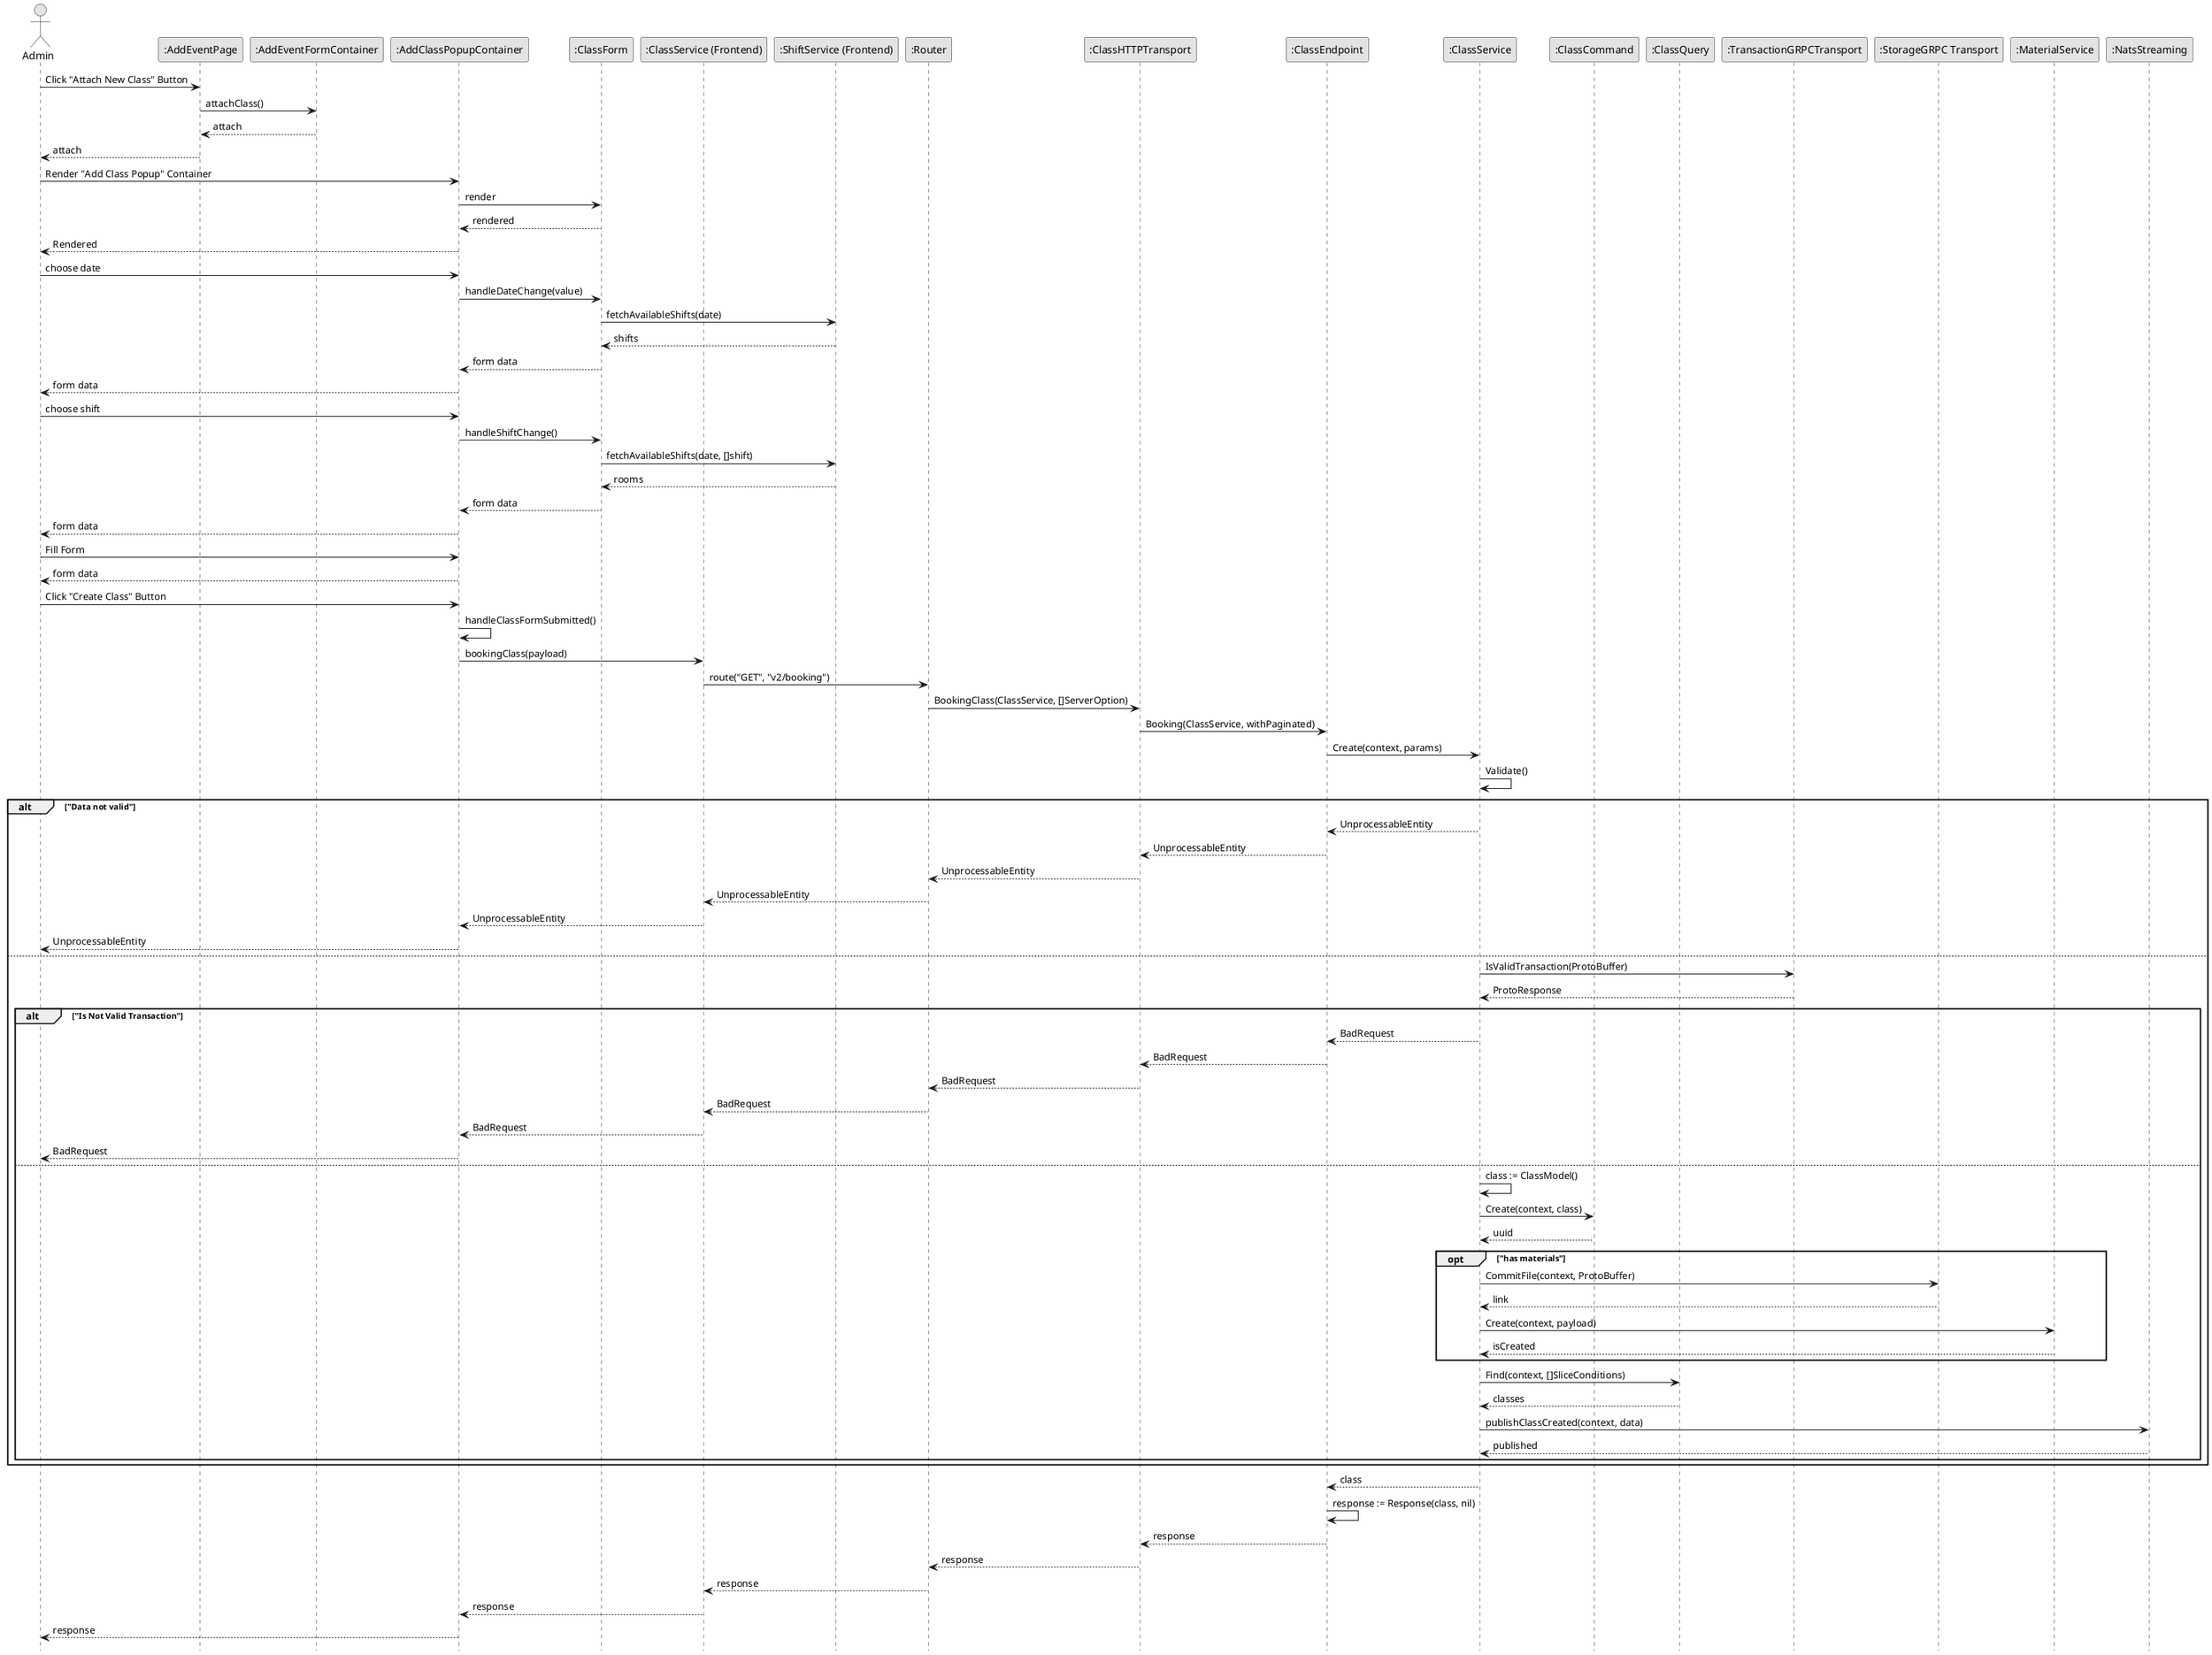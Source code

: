 @startuml BookingClass

skinparam Monochrome true
skinparam Shadowing false
hide footbox

actor Admin
participant ":AddEventPage" as AddEventPage
participant ":AddEventFormContainer" as AddEventFormContainer
participant ":AddClassPopupContainer" as AddClassPopupContainer
participant ":ClassForm" as ClassForm
participant ":ClassService (Frontend)" as FEClassService
participant ":ShiftService (Frontend)" as FEShiftService
participant ":Router" as Router
participant ":ClassHTTPTransport" as ClassHTTPTransport
participant ":ClassEndpoint" as ClassEndpoint
participant ":ClassService" as ClassService
participant ":ClassCommand" as ClassCommand
participant ":ClassQuery" as ClassQuery
participant ":TransactionGRPCTransport" as TransactionGRPCTransport
participant ":StorageGRPC Transport" as StorageGRPCTransport
participant ":MaterialService" as MaterialService
participant ":NatsStreaming" as NatsStreaming

Admin->AddEventPage: Click "Attach New Class" Button
AddEventPage->AddEventFormContainer: attachClass()
AddEventFormContainer-->AddEventPage: attach
AddEventPage-->Admin: attach

Admin->AddClassPopupContainer: Render "Add Class Popup" Container
AddClassPopupContainer->ClassForm: render
ClassForm-->AddClassPopupContainer: rendered
AddClassPopupContainer-->Admin: Rendered

Admin->AddClassPopupContainer: choose date
AddClassPopupContainer->ClassForm: handleDateChange(value)
ClassForm->FEShiftService: fetchAvailableShifts(date)
FEShiftService-->ClassForm: shifts
ClassForm-->AddClassPopupContainer: form data
AddClassPopupContainer-->Admin: form data

Admin->AddClassPopupContainer: choose shift
AddClassPopupContainer->ClassForm: handleShiftChange()
ClassForm->FEShiftService: fetchAvailableShifts(date, []shift)
FEShiftService-->ClassForm: rooms
ClassForm-->AddClassPopupContainer: form data
AddClassPopupContainer-->Admin: form data

Admin->AddClassPopupContainer: Fill Form
AddClassPopupContainer-->Admin: form data

Admin->AddClassPopupContainer: Click "Create Class" Button
AddClassPopupContainer->AddClassPopupContainer: handleClassFormSubmitted()
AddClassPopupContainer->FEClassService: bookingClass(payload)

FEClassService->Router: route("GET", "v2/booking")
Router->ClassHTTPTransport: BookingClass(ClassService, []ServerOption)
ClassHTTPTransport->ClassEndpoint: Booking(ClassService, withPaginated)
ClassEndpoint->ClassService: Create(context, params)
ClassService->ClassService: Validate()

alt "Data not valid"
    ClassService-->ClassEndpoint: UnprocessableEntity
    ClassEndpoint-->ClassHTTPTransport: UnprocessableEntity
    ClassHTTPTransport-->Router: UnprocessableEntity
    Router-->FEClassService: UnprocessableEntity
    FEClassService-->AddClassPopupContainer: UnprocessableEntity
    AddClassPopupContainer-->Admin: UnprocessableEntity
else
    ClassService->TransactionGRPCTransport: IsValidTransaction(ProtoBuffer)
    TransactionGRPCTransport-->ClassService: ProtoResponse

    alt "Is Not Valid Transaction"
        ClassService-->ClassEndpoint: BadRequest
        ClassEndpoint-->ClassHTTPTransport: BadRequest
        ClassHTTPTransport-->Router: BadRequest
        Router-->FEClassService: BadRequest
        FEClassService-->AddClassPopupContainer: BadRequest
        AddClassPopupContainer-->Admin: BadRequest
    else
        ClassService->ClassService: class := ClassModel()
        ClassService->ClassCommand: Create(context, class)
        ClassCommand-->ClassService: uuid

        opt "has materials"
            ClassService->StorageGRPCTransport: CommitFile(context, ProtoBuffer)
            StorageGRPCTransport-->ClassService: link

            ClassService->MaterialService: Create(context, payload)
            MaterialService-->ClassService: isCreated
        end

        ClassService->ClassQuery: Find(context, []SliceConditions)
        ClassQuery-->ClassService: classes

        ClassService->NatsStreaming: publishClassCreated(context, data)
        NatsStreaming-->ClassService: published
    end
end

ClassService-->ClassEndpoint: class
ClassEndpoint->ClassEndpoint: response := Response(class, nil)
ClassEndpoint-->ClassHTTPTransport: response
ClassHTTPTransport-->Router: response
Router-->FEClassService: response
FEClassService-->AddClassPopupContainer: response
AddClassPopupContainer-->Admin: response

@enduml